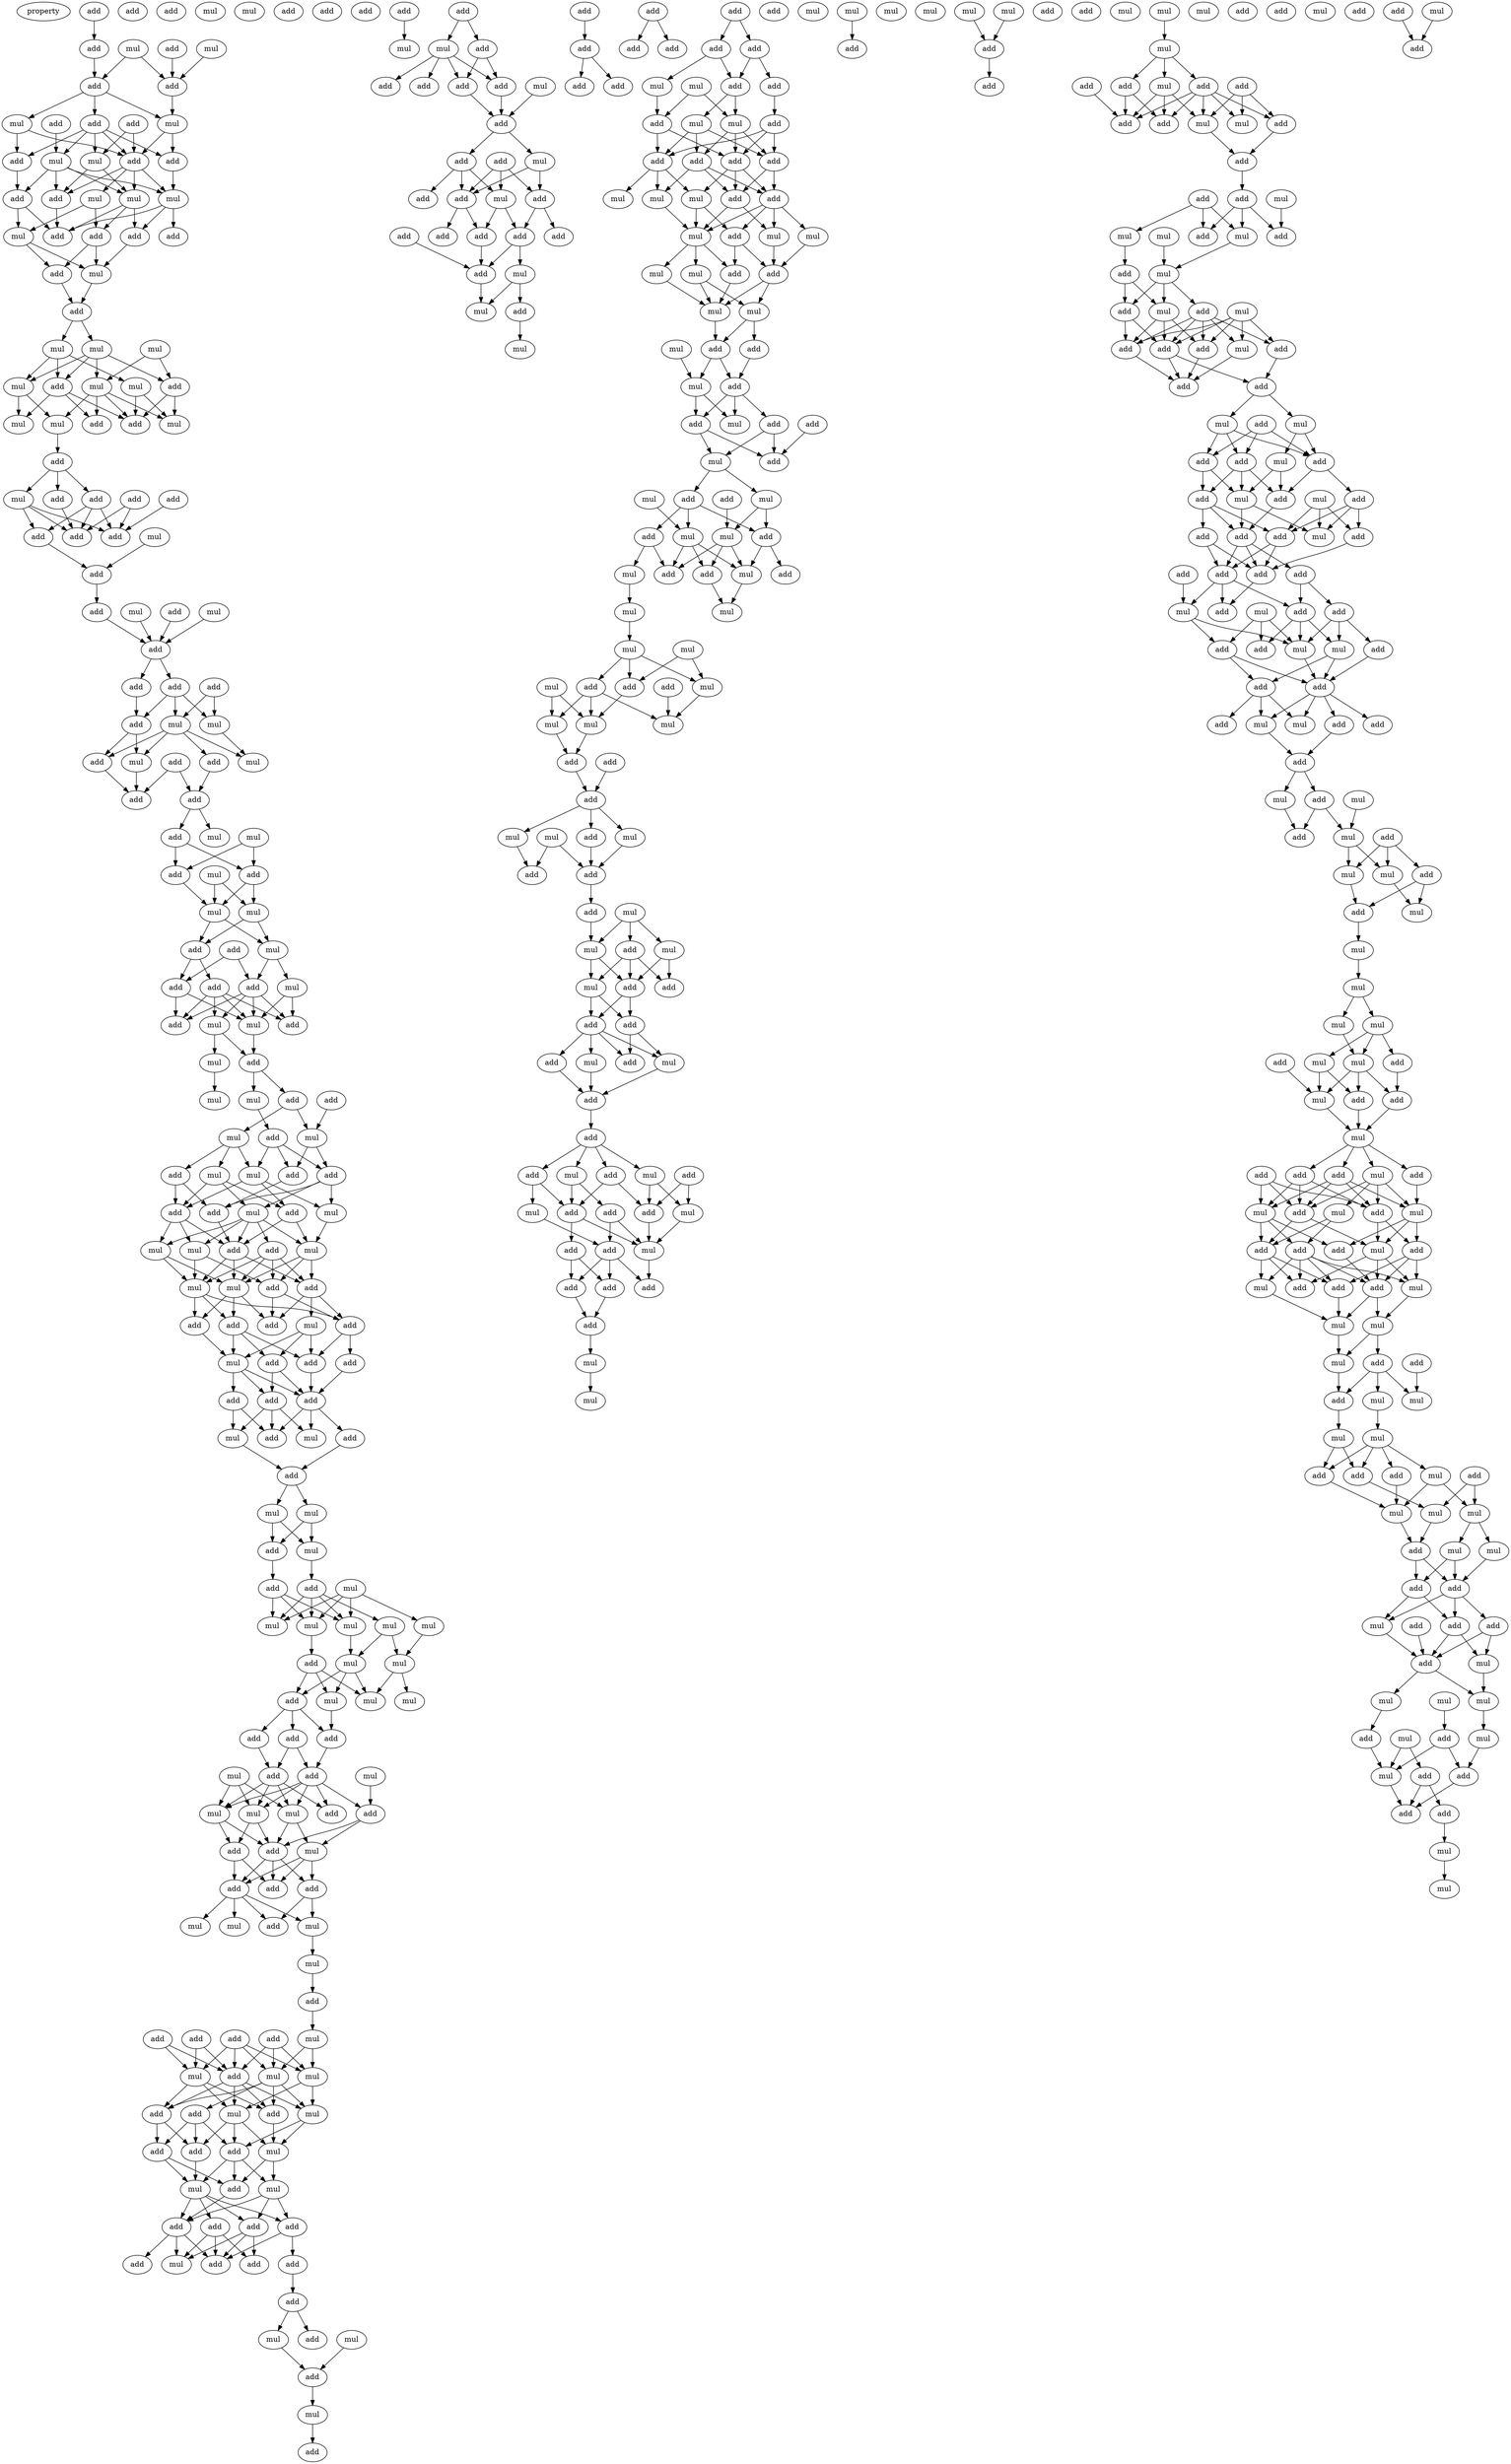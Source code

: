 digraph {
    node [fontcolor=black]
    property [mul=2,lf=1.7]
    0 [ label = add ];
    1 [ label = add ];
    2 [ label = mul ];
    3 [ label = add ];
    4 [ label = mul ];
    5 [ label = add ];
    6 [ label = add ];
    7 [ label = mul ];
    8 [ label = mul ];
    9 [ label = add ];
    10 [ label = add ];
    11 [ label = add ];
    12 [ label = add ];
    13 [ label = mul ];
    14 [ label = add ];
    15 [ label = add ];
    16 [ label = mul ];
    17 [ label = mul ];
    18 [ label = mul ];
    19 [ label = mul ];
    20 [ label = add ];
    21 [ label = add ];
    22 [ label = add ];
    23 [ label = add ];
    24 [ label = mul ];
    25 [ label = add ];
    26 [ label = add ];
    27 [ label = mul ];
    28 [ label = add ];
    29 [ label = add ];
    30 [ label = mul ];
    31 [ label = mul ];
    32 [ label = mul ];
    33 [ label = mul ];
    34 [ label = mul ];
    35 [ label = add ];
    36 [ label = mul ];
    37 [ label = add ];
    38 [ label = add ];
    39 [ label = mul ];
    40 [ label = mul ];
    41 [ label = add ];
    42 [ label = mul ];
    43 [ label = add ];
    44 [ label = add ];
    45 [ label = add ];
    46 [ label = add ];
    47 [ label = mul ];
    48 [ label = add ];
    49 [ label = add ];
    50 [ label = add ];
    51 [ label = mul ];
    52 [ label = add ];
    53 [ label = add ];
    54 [ label = add ];
    55 [ label = mul ];
    56 [ label = add ];
    57 [ label = add ];
    58 [ label = mul ];
    59 [ label = add ];
    60 [ label = add ];
    61 [ label = add ];
    62 [ label = add ];
    63 [ label = add ];
    64 [ label = mul ];
    65 [ label = add ];
    66 [ label = mul ];
    67 [ label = add ];
    68 [ label = mul ];
    69 [ label = add ];
    70 [ label = add ];
    71 [ label = mul ];
    72 [ label = add ];
    73 [ label = add ];
    74 [ label = mul ];
    75 [ label = mul ];
    76 [ label = add ];
    77 [ label = mul ];
    78 [ label = mul ];
    79 [ label = add ];
    80 [ label = add ];
    81 [ label = mul ];
    82 [ label = mul ];
    83 [ label = mul ];
    84 [ label = add ];
    85 [ label = add ];
    86 [ label = mul ];
    87 [ label = add ];
    88 [ label = add ];
    89 [ label = add ];
    90 [ label = mul ];
    91 [ label = add ];
    92 [ label = add ];
    93 [ label = mul ];
    94 [ label = mul ];
    95 [ label = add ];
    96 [ label = add ];
    97 [ label = mul ];
    98 [ label = add ];
    99 [ label = mul ];
    100 [ label = add ];
    101 [ label = mul ];
    102 [ label = mul ];
    103 [ label = add ];
    104 [ label = mul ];
    105 [ label = add ];
    106 [ label = mul ];
    107 [ label = add ];
    108 [ label = mul ];
    109 [ label = add ];
    110 [ label = mul ];
    111 [ label = add ];
    112 [ label = add ];
    113 [ label = add ];
    114 [ label = add ];
    115 [ label = mul ];
    116 [ label = mul ];
    117 [ label = mul ];
    118 [ label = add ];
    119 [ label = mul ];
    120 [ label = add ];
    121 [ label = mul ];
    122 [ label = add ];
    123 [ label = add ];
    124 [ label = add ];
    125 [ label = add ];
    126 [ label = mul ];
    127 [ label = add ];
    128 [ label = mul ];
    129 [ label = add ];
    130 [ label = add ];
    131 [ label = add ];
    132 [ label = add ];
    133 [ label = add ];
    134 [ label = mul ];
    135 [ label = mul ];
    136 [ label = mul ];
    137 [ label = add ];
    138 [ label = add ];
    139 [ label = add ];
    140 [ label = mul ];
    141 [ label = mul ];
    142 [ label = add ];
    143 [ label = mul ];
    144 [ label = mul ];
    145 [ label = add ];
    146 [ label = add ];
    147 [ label = mul ];
    148 [ label = mul ];
    149 [ label = mul ];
    150 [ label = mul ];
    151 [ label = mul ];
    152 [ label = add ];
    153 [ label = mul ];
    154 [ label = mul ];
    155 [ label = add ];
    156 [ label = mul ];
    157 [ label = mul ];
    158 [ label = mul ];
    159 [ label = add ];
    160 [ label = add ];
    161 [ label = add ];
    162 [ label = add ];
    163 [ label = mul ];
    164 [ label = add ];
    165 [ label = mul ];
    166 [ label = mul ];
    167 [ label = mul ];
    168 [ label = mul ];
    169 [ label = add ];
    170 [ label = add ];
    171 [ label = mul ];
    172 [ label = add ];
    173 [ label = add ];
    174 [ label = add ];
    175 [ label = add ];
    176 [ label = add ];
    177 [ label = mul ];
    178 [ label = add ];
    179 [ label = mul ];
    180 [ label = mul ];
    181 [ label = add ];
    182 [ label = mul ];
    183 [ label = add ];
    184 [ label = add ];
    185 [ label = mul ];
    186 [ label = add ];
    187 [ label = add ];
    188 [ label = add ];
    189 [ label = mul ];
    190 [ label = mul ];
    191 [ label = mul ];
    192 [ label = add ];
    193 [ label = mul ];
    194 [ label = mul ];
    195 [ label = add ];
    196 [ label = add ];
    197 [ label = add ];
    198 [ label = mul ];
    199 [ label = add ];
    200 [ label = add ];
    201 [ label = add ];
    202 [ label = mul ];
    203 [ label = mul ];
    204 [ label = add ];
    205 [ label = add ];
    206 [ label = add ];
    207 [ label = add ];
    208 [ label = add ];
    209 [ label = add ];
    210 [ label = add ];
    211 [ label = add ];
    212 [ label = mul ];
    213 [ label = add ];
    214 [ label = add ];
    215 [ label = mul ];
    216 [ label = mul ];
    217 [ label = add ];
    218 [ label = add ];
    219 [ label = mul ];
    220 [ label = add ];
    221 [ label = add ];
    222 [ label = add ];
    223 [ label = add ];
    224 [ label = mul ];
    225 [ label = add ];
    226 [ label = mul ];
    227 [ label = add ];
    228 [ label = add ];
    229 [ label = add ];
    230 [ label = mul ];
    231 [ label = add ];
    232 [ label = add ];
    233 [ label = add ];
    234 [ label = mul ];
    235 [ label = add ];
    236 [ label = add ];
    237 [ label = add ];
    238 [ label = mul ];
    239 [ label = add ];
    240 [ label = add ];
    241 [ label = add ];
    242 [ label = add ];
    243 [ label = add ];
    244 [ label = add ];
    245 [ label = add ];
    246 [ label = add ];
    247 [ label = mul ];
    248 [ label = add ];
    249 [ label = mul ];
    250 [ label = mul ];
    251 [ label = add ];
    252 [ label = add ];
    253 [ label = add ];
    254 [ label = add ];
    255 [ label = add ];
    256 [ label = add ];
    257 [ label = add ];
    258 [ label = add ];
    259 [ label = add ];
    260 [ label = add ];
    261 [ label = mul ];
    262 [ label = add ];
    263 [ label = add ];
    264 [ label = add ];
    265 [ label = mul ];
    266 [ label = mul ];
    267 [ label = add ];
    268 [ label = add ];
    269 [ label = mul ];
    270 [ label = add ];
    271 [ label = add ];
    272 [ label = add ];
    273 [ label = add ];
    274 [ label = mul ];
    275 [ label = mul ];
    276 [ label = add ];
    277 [ label = add ];
    278 [ label = mul ];
    279 [ label = mul ];
    280 [ label = mul ];
    281 [ label = add ];
    282 [ label = mul ];
    283 [ label = add ];
    284 [ label = mul ];
    285 [ label = mul ];
    286 [ label = add ];
    287 [ label = mul ];
    288 [ label = mul ];
    289 [ label = add ];
    290 [ label = mul ];
    291 [ label = add ];
    292 [ label = add ];
    293 [ label = mul ];
    294 [ label = mul ];
    295 [ label = add ];
    296 [ label = add ];
    297 [ label = add ];
    298 [ label = mul ];
    299 [ label = add ];
    300 [ label = mul ];
    301 [ label = add ];
    302 [ label = add ];
    303 [ label = mul ];
    304 [ label = mul ];
    305 [ label = add ];
    306 [ label = mul ];
    307 [ label = add ];
    308 [ label = add ];
    309 [ label = mul ];
    310 [ label = add ];
    311 [ label = mul ];
    312 [ label = add ];
    313 [ label = mul ];
    314 [ label = mul ];
    315 [ label = mul ];
    316 [ label = mul ];
    317 [ label = add ];
    318 [ label = mul ];
    319 [ label = add ];
    320 [ label = mul ];
    321 [ label = add ];
    322 [ label = mul ];
    323 [ label = mul ];
    324 [ label = mul ];
    325 [ label = add ];
    326 [ label = add ];
    327 [ label = add ];
    328 [ label = mul ];
    329 [ label = add ];
    330 [ label = mul ];
    331 [ label = mul ];
    332 [ label = mul ];
    333 [ label = add ];
    334 [ label = add ];
    335 [ label = add ];
    336 [ label = mul ];
    337 [ label = mul ];
    338 [ label = add ];
    339 [ label = mul ];
    340 [ label = mul ];
    341 [ label = add ];
    342 [ label = add ];
    343 [ label = mul ];
    344 [ label = add ];
    345 [ label = add ];
    346 [ label = add ];
    347 [ label = mul ];
    348 [ label = add ];
    349 [ label = add ];
    350 [ label = mul ];
    351 [ label = add ];
    352 [ label = add ];
    353 [ label = add ];
    354 [ label = mul ];
    355 [ label = add ];
    356 [ label = mul ];
    357 [ label = add ];
    358 [ label = add ];
    359 [ label = mul ];
    360 [ label = add ];
    361 [ label = mul ];
    362 [ label = add ];
    363 [ label = mul ];
    364 [ label = add ];
    365 [ label = add ];
    366 [ label = add ];
    367 [ label = add ];
    368 [ label = add ];
    369 [ label = mul ];
    370 [ label = add ];
    371 [ label = mul ];
    372 [ label = mul ];
    373 [ label = mul ];
    374 [ label = mul ];
    375 [ label = mul ];
    376 [ label = add ];
    377 [ label = add ];
    378 [ label = add ];
    379 [ label = add ];
    380 [ label = mul ];
    381 [ label = mul ];
    382 [ label = mul ];
    383 [ label = add ];
    384 [ label = mul ];
    385 [ label = add ];
    386 [ label = add ];
    387 [ label = add ];
    388 [ label = add ];
    389 [ label = add ];
    390 [ label = mul ];
    391 [ label = add ];
    392 [ label = mul ];
    393 [ label = add ];
    394 [ label = add ];
    395 [ label = mul ];
    396 [ label = add ];
    397 [ label = mul ];
    398 [ label = mul ];
    399 [ label = mul ];
    400 [ label = add ];
    401 [ label = add ];
    402 [ label = add ];
    403 [ label = mul ];
    404 [ label = add ];
    405 [ label = add ];
    406 [ label = mul ];
    407 [ label = mul ];
    408 [ label = add ];
    409 [ label = mul ];
    410 [ label = add ];
    411 [ label = add ];
    412 [ label = add ];
    413 [ label = add ];
    414 [ label = add ];
    415 [ label = add ];
    416 [ label = mul ];
    417 [ label = mul ];
    418 [ label = mul ];
    419 [ label = add ];
    420 [ label = add ];
    421 [ label = add ];
    422 [ label = mul ];
    423 [ label = mul ];
    424 [ label = add ];
    425 [ label = add ];
    426 [ label = add ];
    427 [ label = add ];
    428 [ label = mul ];
    429 [ label = add ];
    430 [ label = add ];
    431 [ label = add ];
    432 [ label = add ];
    433 [ label = add ];
    434 [ label = add ];
    435 [ label = add ];
    436 [ label = add ];
    437 [ label = mul ];
    438 [ label = mul ];
    439 [ label = add ];
    440 [ label = add ];
    441 [ label = add ];
    442 [ label = mul ];
    443 [ label = add ];
    444 [ label = mul ];
    445 [ label = add ];
    446 [ label = add ];
    447 [ label = add ];
    448 [ label = mul ];
    449 [ label = add ];
    450 [ label = mul ];
    451 [ label = add ];
    452 [ label = add ];
    453 [ label = add ];
    454 [ label = mul ];
    455 [ label = add ];
    456 [ label = mul ];
    457 [ label = add ];
    458 [ label = mul ];
    459 [ label = add ];
    460 [ label = add ];
    461 [ label = mul ];
    462 [ label = mul ];
    463 [ label = add ];
    464 [ label = mul ];
    465 [ label = mul ];
    466 [ label = add ];
    467 [ label = add ];
    468 [ label = mul ];
    469 [ label = mul ];
    470 [ label = mul ];
    471 [ label = mul ];
    472 [ label = mul ];
    473 [ label = add ];
    474 [ label = add ];
    475 [ label = mul ];
    476 [ label = mul ];
    477 [ label = mul ];
    478 [ label = add ];
    479 [ label = add ];
    480 [ label = mul ];
    481 [ label = add ];
    482 [ label = mul ];
    483 [ label = add ];
    484 [ label = add ];
    485 [ label = add ];
    486 [ label = add ];
    487 [ label = mul ];
    488 [ label = mul ];
    489 [ label = add ];
    490 [ label = mul ];
    491 [ label = add ];
    492 [ label = add ];
    493 [ label = add ];
    494 [ label = mul ];
    495 [ label = add ];
    496 [ label = mul ];
    497 [ label = add ];
    498 [ label = mul ];
    499 [ label = add ];
    500 [ label = add ];
    501 [ label = mul ];
    502 [ label = mul ];
    503 [ label = add ];
    504 [ label = add ];
    505 [ label = mul ];
    506 [ label = mul ];
    507 [ label = mul ];
    508 [ label = add ];
    509 [ label = mul ];
    510 [ label = mul ];
    511 [ label = add ];
    512 [ label = add ];
    513 [ label = add ];
    514 [ label = mul ];
    515 [ label = add ];
    516 [ label = mul ];
    517 [ label = mul ];
    518 [ label = mul ];
    519 [ label = mul ];
    520 [ label = add ];
    521 [ label = mul ];
    522 [ label = add ];
    523 [ label = add ];
    524 [ label = mul ];
    525 [ label = add ];
    526 [ label = add ];
    527 [ label = add ];
    528 [ label = add ];
    529 [ label = mul ];
    530 [ label = mul ];
    531 [ label = mul ];
    532 [ label = mul ];
    533 [ label = add ];
    534 [ label = add ];
    535 [ label = mul ];
    536 [ label = mul ];
    537 [ label = add ];
    538 [ label = mul ];
    539 [ label = add ];
    540 [ label = add ];
    541 [ label = add ];
    542 [ label = mul ];
    543 [ label = add ];
    544 [ label = add ];
    545 [ label = mul ];
    546 [ label = mul ];
    547 [ label = add ];
    0 -> 3 [ name = 0 ];
    1 -> 5 [ name = 1 ];
    2 -> 5 [ name = 2 ];
    3 -> 6 [ name = 3 ];
    4 -> 5 [ name = 4 ];
    4 -> 6 [ name = 5 ];
    5 -> 8 [ name = 6 ];
    6 -> 7 [ name = 7 ];
    6 -> 8 [ name = 8 ];
    6 -> 9 [ name = 9 ];
    7 -> 12 [ name = 10 ];
    7 -> 15 [ name = 11 ];
    8 -> 12 [ name = 12 ];
    8 -> 14 [ name = 13 ];
    9 -> 12 [ name = 14 ];
    9 -> 13 [ name = 15 ];
    9 -> 14 [ name = 16 ];
    9 -> 15 [ name = 17 ];
    9 -> 16 [ name = 18 ];
    10 -> 12 [ name = 19 ];
    10 -> 16 [ name = 20 ];
    11 -> 13 [ name = 21 ];
    12 -> 17 [ name = 22 ];
    12 -> 18 [ name = 23 ];
    12 -> 19 [ name = 24 ];
    12 -> 20 [ name = 25 ];
    13 -> 17 [ name = 26 ];
    13 -> 19 [ name = 27 ];
    13 -> 20 [ name = 28 ];
    13 -> 21 [ name = 29 ];
    14 -> 19 [ name = 30 ];
    15 -> 21 [ name = 31 ];
    16 -> 17 [ name = 32 ];
    16 -> 20 [ name = 33 ];
    17 -> 22 [ name = 34 ];
    17 -> 25 [ name = 35 ];
    17 -> 26 [ name = 36 ];
    18 -> 24 [ name = 37 ];
    18 -> 26 [ name = 38 ];
    19 -> 22 [ name = 39 ];
    19 -> 23 [ name = 40 ];
    19 -> 25 [ name = 41 ];
    20 -> 25 [ name = 42 ];
    21 -> 24 [ name = 43 ];
    21 -> 25 [ name = 44 ];
    22 -> 27 [ name = 45 ];
    24 -> 27 [ name = 46 ];
    24 -> 28 [ name = 47 ];
    26 -> 27 [ name = 48 ];
    26 -> 28 [ name = 49 ];
    27 -> 29 [ name = 50 ];
    28 -> 29 [ name = 51 ];
    29 -> 30 [ name = 52 ];
    29 -> 31 [ name = 53 ];
    30 -> 33 [ name = 54 ];
    30 -> 34 [ name = 55 ];
    30 -> 35 [ name = 56 ];
    30 -> 37 [ name = 57 ];
    31 -> 33 [ name = 58 ];
    31 -> 35 [ name = 59 ];
    31 -> 36 [ name = 60 ];
    32 -> 34 [ name = 61 ];
    32 -> 37 [ name = 62 ];
    33 -> 40 [ name = 63 ];
    33 -> 42 [ name = 64 ];
    34 -> 38 [ name = 65 ];
    34 -> 39 [ name = 66 ];
    34 -> 41 [ name = 67 ];
    34 -> 42 [ name = 68 ];
    35 -> 38 [ name = 69 ];
    35 -> 40 [ name = 70 ];
    35 -> 41 [ name = 71 ];
    36 -> 38 [ name = 72 ];
    36 -> 39 [ name = 73 ];
    37 -> 38 [ name = 74 ];
    37 -> 39 [ name = 75 ];
    42 -> 43 [ name = 76 ];
    43 -> 44 [ name = 77 ];
    43 -> 45 [ name = 78 ];
    43 -> 47 [ name = 79 ];
    44 -> 49 [ name = 80 ];
    45 -> 49 [ name = 81 ];
    45 -> 52 [ name = 82 ];
    45 -> 53 [ name = 83 ];
    46 -> 49 [ name = 84 ];
    46 -> 52 [ name = 85 ];
    47 -> 49 [ name = 86 ];
    47 -> 52 [ name = 87 ];
    47 -> 53 [ name = 88 ];
    48 -> 52 [ name = 89 ];
    51 -> 54 [ name = 90 ];
    53 -> 54 [ name = 91 ];
    54 -> 57 [ name = 92 ];
    55 -> 59 [ name = 93 ];
    56 -> 59 [ name = 94 ];
    57 -> 59 [ name = 95 ];
    58 -> 59 [ name = 96 ];
    59 -> 61 [ name = 97 ];
    59 -> 63 [ name = 98 ];
    61 -> 65 [ name = 99 ];
    62 -> 64 [ name = 100 ];
    62 -> 66 [ name = 101 ];
    63 -> 64 [ name = 102 ];
    63 -> 65 [ name = 103 ];
    63 -> 66 [ name = 104 ];
    64 -> 71 [ name = 105 ];
    65 -> 68 [ name = 106 ];
    65 -> 70 [ name = 107 ];
    66 -> 68 [ name = 108 ];
    66 -> 69 [ name = 109 ];
    66 -> 70 [ name = 110 ];
    66 -> 71 [ name = 111 ];
    67 -> 72 [ name = 112 ];
    67 -> 73 [ name = 113 ];
    68 -> 72 [ name = 114 ];
    69 -> 73 [ name = 115 ];
    70 -> 72 [ name = 116 ];
    73 -> 74 [ name = 117 ];
    73 -> 76 [ name = 118 ];
    75 -> 79 [ name = 119 ];
    75 -> 80 [ name = 120 ];
    76 -> 79 [ name = 121 ];
    76 -> 80 [ name = 122 ];
    78 -> 81 [ name = 123 ];
    78 -> 82 [ name = 124 ];
    79 -> 81 [ name = 125 ];
    79 -> 82 [ name = 126 ];
    80 -> 82 [ name = 127 ];
    81 -> 83 [ name = 128 ];
    81 -> 84 [ name = 129 ];
    82 -> 83 [ name = 130 ];
    82 -> 84 [ name = 131 ];
    83 -> 86 [ name = 132 ];
    83 -> 87 [ name = 133 ];
    84 -> 88 [ name = 134 ];
    84 -> 89 [ name = 135 ];
    85 -> 87 [ name = 136 ];
    85 -> 89 [ name = 137 ];
    86 -> 90 [ name = 138 ];
    86 -> 91 [ name = 139 ];
    87 -> 90 [ name = 140 ];
    87 -> 91 [ name = 141 ];
    87 -> 92 [ name = 142 ];
    87 -> 93 [ name = 143 ];
    88 -> 90 [ name = 144 ];
    88 -> 91 [ name = 145 ];
    88 -> 92 [ name = 146 ];
    88 -> 93 [ name = 147 ];
    89 -> 90 [ name = 148 ];
    89 -> 92 [ name = 149 ];
    90 -> 95 [ name = 150 ];
    93 -> 94 [ name = 151 ];
    93 -> 95 [ name = 152 ];
    94 -> 97 [ name = 153 ];
    95 -> 96 [ name = 154 ];
    95 -> 99 [ name = 155 ];
    96 -> 101 [ name = 156 ];
    96 -> 102 [ name = 157 ];
    98 -> 102 [ name = 158 ];
    99 -> 100 [ name = 159 ];
    100 -> 104 [ name = 160 ];
    100 -> 105 [ name = 161 ];
    100 -> 107 [ name = 162 ];
    101 -> 103 [ name = 163 ];
    101 -> 104 [ name = 164 ];
    101 -> 106 [ name = 165 ];
    102 -> 105 [ name = 166 ];
    102 -> 107 [ name = 167 ];
    103 -> 109 [ name = 168 ];
    103 -> 111 [ name = 169 ];
    104 -> 109 [ name = 170 ];
    104 -> 110 [ name = 171 ];
    104 -> 112 [ name = 172 ];
    105 -> 111 [ name = 173 ];
    106 -> 108 [ name = 174 ];
    106 -> 109 [ name = 175 ];
    106 -> 112 [ name = 176 ];
    107 -> 108 [ name = 177 ];
    107 -> 110 [ name = 178 ];
    107 -> 111 [ name = 179 ];
    108 -> 113 [ name = 180 ];
    108 -> 114 [ name = 181 ];
    108 -> 115 [ name = 182 ];
    108 -> 116 [ name = 183 ];
    108 -> 117 [ name = 184 ];
    109 -> 113 [ name = 185 ];
    109 -> 116 [ name = 186 ];
    109 -> 117 [ name = 187 ];
    110 -> 115 [ name = 188 ];
    111 -> 113 [ name = 189 ];
    112 -> 113 [ name = 190 ];
    112 -> 115 [ name = 191 ];
    113 -> 118 [ name = 192 ];
    113 -> 119 [ name = 193 ];
    113 -> 121 [ name = 194 ];
    114 -> 118 [ name = 195 ];
    114 -> 119 [ name = 196 ];
    114 -> 120 [ name = 197 ];
    114 -> 121 [ name = 198 ];
    115 -> 118 [ name = 199 ];
    115 -> 120 [ name = 200 ];
    115 -> 121 [ name = 201 ];
    116 -> 119 [ name = 202 ];
    116 -> 120 [ name = 203 ];
    117 -> 119 [ name = 204 ];
    117 -> 121 [ name = 205 ];
    118 -> 123 [ name = 206 ];
    118 -> 124 [ name = 207 ];
    118 -> 126 [ name = 208 ];
    119 -> 122 [ name = 209 ];
    119 -> 124 [ name = 210 ];
    119 -> 125 [ name = 211 ];
    120 -> 123 [ name = 212 ];
    120 -> 124 [ name = 213 ];
    121 -> 122 [ name = 214 ];
    121 -> 123 [ name = 215 ];
    121 -> 125 [ name = 216 ];
    122 -> 128 [ name = 217 ];
    122 -> 129 [ name = 218 ];
    122 -> 130 [ name = 219 ];
    124 -> 127 [ name = 220 ];
    124 -> 129 [ name = 221 ];
    125 -> 128 [ name = 222 ];
    126 -> 128 [ name = 223 ];
    126 -> 129 [ name = 224 ];
    126 -> 130 [ name = 225 ];
    127 -> 131 [ name = 226 ];
    128 -> 131 [ name = 227 ];
    128 -> 132 [ name = 228 ];
    128 -> 133 [ name = 229 ];
    129 -> 131 [ name = 230 ];
    130 -> 131 [ name = 231 ];
    130 -> 132 [ name = 232 ];
    131 -> 135 [ name = 233 ];
    131 -> 137 [ name = 234 ];
    131 -> 138 [ name = 235 ];
    132 -> 134 [ name = 236 ];
    132 -> 135 [ name = 237 ];
    132 -> 138 [ name = 238 ];
    133 -> 134 [ name = 239 ];
    133 -> 138 [ name = 240 ];
    134 -> 139 [ name = 241 ];
    137 -> 139 [ name = 242 ];
    139 -> 140 [ name = 243 ];
    139 -> 141 [ name = 244 ];
    140 -> 142 [ name = 245 ];
    140 -> 143 [ name = 246 ];
    141 -> 142 [ name = 247 ];
    141 -> 143 [ name = 248 ];
    142 -> 146 [ name = 249 ];
    143 -> 145 [ name = 250 ];
    144 -> 147 [ name = 251 ];
    144 -> 149 [ name = 252 ];
    144 -> 150 [ name = 253 ];
    144 -> 151 [ name = 254 ];
    145 -> 147 [ name = 255 ];
    145 -> 148 [ name = 256 ];
    145 -> 149 [ name = 257 ];
    145 -> 151 [ name = 258 ];
    146 -> 147 [ name = 259 ];
    146 -> 149 [ name = 260 ];
    146 -> 151 [ name = 261 ];
    147 -> 153 [ name = 262 ];
    148 -> 153 [ name = 263 ];
    148 -> 154 [ name = 264 ];
    149 -> 152 [ name = 265 ];
    150 -> 154 [ name = 266 ];
    152 -> 155 [ name = 267 ];
    152 -> 157 [ name = 268 ];
    152 -> 158 [ name = 269 ];
    153 -> 155 [ name = 270 ];
    153 -> 157 [ name = 271 ];
    153 -> 158 [ name = 272 ];
    154 -> 156 [ name = 273 ];
    154 -> 157 [ name = 274 ];
    155 -> 159 [ name = 275 ];
    155 -> 160 [ name = 276 ];
    155 -> 161 [ name = 277 ];
    158 -> 159 [ name = 278 ];
    159 -> 162 [ name = 279 ];
    160 -> 164 [ name = 280 ];
    161 -> 162 [ name = 281 ];
    161 -> 164 [ name = 282 ];
    162 -> 166 [ name = 283 ];
    162 -> 167 [ name = 284 ];
    162 -> 168 [ name = 285 ];
    162 -> 169 [ name = 286 ];
    162 -> 170 [ name = 287 ];
    163 -> 170 [ name = 288 ];
    164 -> 166 [ name = 289 ];
    164 -> 167 [ name = 290 ];
    164 -> 168 [ name = 291 ];
    164 -> 169 [ name = 292 ];
    165 -> 166 [ name = 293 ];
    165 -> 167 [ name = 294 ];
    165 -> 168 [ name = 295 ];
    166 -> 171 [ name = 296 ];
    166 -> 172 [ name = 297 ];
    167 -> 172 [ name = 298 ];
    167 -> 173 [ name = 299 ];
    168 -> 172 [ name = 300 ];
    168 -> 173 [ name = 301 ];
    170 -> 171 [ name = 302 ];
    170 -> 172 [ name = 303 ];
    171 -> 174 [ name = 304 ];
    171 -> 175 [ name = 305 ];
    171 -> 176 [ name = 306 ];
    172 -> 174 [ name = 307 ];
    172 -> 175 [ name = 308 ];
    172 -> 176 [ name = 309 ];
    173 -> 175 [ name = 310 ];
    173 -> 176 [ name = 311 ];
    174 -> 180 [ name = 312 ];
    174 -> 181 [ name = 313 ];
    176 -> 177 [ name = 314 ];
    176 -> 179 [ name = 315 ];
    176 -> 180 [ name = 316 ];
    176 -> 181 [ name = 317 ];
    180 -> 182 [ name = 318 ];
    182 -> 183 [ name = 319 ];
    183 -> 185 [ name = 320 ];
    184 -> 189 [ name = 321 ];
    184 -> 190 [ name = 322 ];
    184 -> 192 [ name = 323 ];
    185 -> 189 [ name = 324 ];
    185 -> 190 [ name = 325 ];
    186 -> 191 [ name = 326 ];
    186 -> 192 [ name = 327 ];
    187 -> 189 [ name = 328 ];
    187 -> 190 [ name = 329 ];
    187 -> 191 [ name = 330 ];
    187 -> 192 [ name = 331 ];
    188 -> 191 [ name = 332 ];
    188 -> 192 [ name = 333 ];
    189 -> 194 [ name = 334 ];
    189 -> 195 [ name = 335 ];
    189 -> 196 [ name = 336 ];
    189 -> 197 [ name = 337 ];
    190 -> 193 [ name = 338 ];
    190 -> 194 [ name = 339 ];
    191 -> 193 [ name = 340 ];
    191 -> 196 [ name = 341 ];
    191 -> 197 [ name = 342 ];
    192 -> 193 [ name = 343 ];
    192 -> 194 [ name = 344 ];
    192 -> 196 [ name = 345 ];
    192 -> 197 [ name = 346 ];
    193 -> 198 [ name = 347 ];
    193 -> 199 [ name = 348 ];
    193 -> 200 [ name = 349 ];
    194 -> 198 [ name = 350 ];
    194 -> 199 [ name = 351 ];
    195 -> 199 [ name = 352 ];
    195 -> 200 [ name = 353 ];
    195 -> 201 [ name = 354 ];
    196 -> 200 [ name = 355 ];
    196 -> 201 [ name = 356 ];
    197 -> 198 [ name = 357 ];
    198 -> 202 [ name = 358 ];
    198 -> 204 [ name = 359 ];
    199 -> 202 [ name = 360 ];
    199 -> 203 [ name = 361 ];
    199 -> 204 [ name = 362 ];
    200 -> 203 [ name = 363 ];
    201 -> 203 [ name = 364 ];
    201 -> 204 [ name = 365 ];
    202 -> 205 [ name = 366 ];
    202 -> 206 [ name = 367 ];
    202 -> 207 [ name = 368 ];
    203 -> 205 [ name = 369 ];
    203 -> 206 [ name = 370 ];
    203 -> 207 [ name = 371 ];
    203 -> 208 [ name = 372 ];
    204 -> 207 [ name = 373 ];
    205 -> 209 [ name = 374 ];
    205 -> 211 [ name = 375 ];
    205 -> 212 [ name = 376 ];
    206 -> 209 [ name = 377 ];
    206 -> 210 [ name = 378 ];
    207 -> 209 [ name = 379 ];
    207 -> 212 [ name = 380 ];
    207 -> 213 [ name = 381 ];
    208 -> 209 [ name = 382 ];
    208 -> 211 [ name = 383 ];
    208 -> 212 [ name = 384 ];
    210 -> 214 [ name = 385 ];
    214 -> 215 [ name = 386 ];
    214 -> 217 [ name = 387 ];
    215 -> 218 [ name = 388 ];
    216 -> 218 [ name = 389 ];
    218 -> 219 [ name = 390 ];
    219 -> 221 [ name = 391 ];
    223 -> 224 [ name = 392 ];
    225 -> 226 [ name = 393 ];
    225 -> 227 [ name = 394 ];
    226 -> 228 [ name = 395 ];
    226 -> 229 [ name = 396 ];
    226 -> 231 [ name = 397 ];
    226 -> 232 [ name = 398 ];
    227 -> 231 [ name = 399 ];
    227 -> 232 [ name = 400 ];
    230 -> 233 [ name = 401 ];
    231 -> 233 [ name = 402 ];
    232 -> 233 [ name = 403 ];
    233 -> 234 [ name = 404 ];
    233 -> 236 [ name = 405 ];
    234 -> 237 [ name = 406 ];
    234 -> 240 [ name = 407 ];
    235 -> 237 [ name = 408 ];
    235 -> 238 [ name = 409 ];
    235 -> 240 [ name = 410 ];
    236 -> 238 [ name = 411 ];
    236 -> 239 [ name = 412 ];
    236 -> 240 [ name = 413 ];
    237 -> 242 [ name = 414 ];
    237 -> 245 [ name = 415 ];
    238 -> 241 [ name = 416 ];
    238 -> 242 [ name = 417 ];
    240 -> 241 [ name = 418 ];
    240 -> 243 [ name = 419 ];
    241 -> 246 [ name = 420 ];
    242 -> 246 [ name = 421 ];
    242 -> 247 [ name = 422 ];
    244 -> 246 [ name = 423 ];
    246 -> 249 [ name = 424 ];
    247 -> 248 [ name = 425 ];
    247 -> 249 [ name = 426 ];
    248 -> 250 [ name = 427 ];
    251 -> 252 [ name = 428 ];
    252 -> 253 [ name = 429 ];
    252 -> 254 [ name = 430 ];
    255 -> 256 [ name = 431 ];
    255 -> 257 [ name = 432 ];
    258 -> 259 [ name = 433 ];
    258 -> 260 [ name = 434 ];
    259 -> 262 [ name = 435 ];
    259 -> 264 [ name = 436 ];
    260 -> 264 [ name = 437 ];
    260 -> 265 [ name = 438 ];
    261 -> 266 [ name = 439 ];
    261 -> 268 [ name = 440 ];
    262 -> 267 [ name = 441 ];
    264 -> 266 [ name = 442 ];
    264 -> 269 [ name = 443 ];
    265 -> 268 [ name = 444 ];
    266 -> 270 [ name = 445 ];
    266 -> 271 [ name = 446 ];
    266 -> 272 [ name = 447 ];
    267 -> 270 [ name = 448 ];
    267 -> 271 [ name = 449 ];
    267 -> 273 [ name = 450 ];
    268 -> 270 [ name = 451 ];
    268 -> 273 [ name = 452 ];
    269 -> 271 [ name = 453 ];
    269 -> 272 [ name = 454 ];
    269 -> 273 [ name = 455 ];
    270 -> 276 [ name = 456 ];
    270 -> 277 [ name = 457 ];
    270 -> 278 [ name = 458 ];
    271 -> 276 [ name = 459 ];
    271 -> 277 [ name = 460 ];
    272 -> 274 [ name = 461 ];
    272 -> 276 [ name = 462 ];
    272 -> 277 [ name = 463 ];
    273 -> 274 [ name = 464 ];
    273 -> 275 [ name = 465 ];
    273 -> 278 [ name = 466 ];
    274 -> 279 [ name = 467 ];
    276 -> 279 [ name = 468 ];
    276 -> 280 [ name = 469 ];
    276 -> 281 [ name = 470 ];
    276 -> 282 [ name = 471 ];
    277 -> 279 [ name = 472 ];
    277 -> 282 [ name = 473 ];
    278 -> 279 [ name = 474 ];
    278 -> 281 [ name = 475 ];
    279 -> 284 [ name = 476 ];
    279 -> 285 [ name = 477 ];
    279 -> 286 [ name = 478 ];
    280 -> 283 [ name = 479 ];
    281 -> 283 [ name = 480 ];
    281 -> 286 [ name = 481 ];
    282 -> 283 [ name = 482 ];
    283 -> 287 [ name = 483 ];
    283 -> 288 [ name = 484 ];
    284 -> 288 [ name = 485 ];
    285 -> 287 [ name = 486 ];
    285 -> 288 [ name = 487 ];
    286 -> 288 [ name = 488 ];
    287 -> 289 [ name = 489 ];
    287 -> 291 [ name = 490 ];
    288 -> 289 [ name = 491 ];
    289 -> 292 [ name = 492 ];
    289 -> 293 [ name = 493 ];
    290 -> 293 [ name = 494 ];
    291 -> 292 [ name = 495 ];
    292 -> 294 [ name = 496 ];
    292 -> 295 [ name = 497 ];
    292 -> 297 [ name = 498 ];
    293 -> 294 [ name = 499 ];
    293 -> 295 [ name = 500 ];
    295 -> 298 [ name = 501 ];
    295 -> 299 [ name = 502 ];
    296 -> 299 [ name = 503 ];
    297 -> 298 [ name = 504 ];
    297 -> 299 [ name = 505 ];
    298 -> 301 [ name = 506 ];
    298 -> 303 [ name = 507 ];
    300 -> 306 [ name = 508 ];
    301 -> 305 [ name = 509 ];
    301 -> 306 [ name = 510 ];
    301 -> 307 [ name = 511 ];
    302 -> 304 [ name = 512 ];
    303 -> 304 [ name = 513 ];
    303 -> 307 [ name = 514 ];
    304 -> 308 [ name = 515 ];
    304 -> 310 [ name = 516 ];
    304 -> 311 [ name = 517 ];
    305 -> 309 [ name = 518 ];
    305 -> 310 [ name = 519 ];
    306 -> 308 [ name = 520 ];
    306 -> 310 [ name = 521 ];
    306 -> 311 [ name = 522 ];
    307 -> 311 [ name = 523 ];
    307 -> 312 [ name = 524 ];
    308 -> 313 [ name = 525 ];
    309 -> 314 [ name = 526 ];
    311 -> 313 [ name = 527 ];
    314 -> 315 [ name = 528 ];
    315 -> 319 [ name = 529 ];
    315 -> 320 [ name = 530 ];
    315 -> 321 [ name = 531 ];
    316 -> 320 [ name = 532 ];
    316 -> 321 [ name = 533 ];
    317 -> 323 [ name = 534 ];
    318 -> 322 [ name = 535 ];
    318 -> 324 [ name = 536 ];
    319 -> 322 [ name = 537 ];
    319 -> 323 [ name = 538 ];
    319 -> 324 [ name = 539 ];
    320 -> 323 [ name = 540 ];
    321 -> 324 [ name = 541 ];
    322 -> 326 [ name = 542 ];
    324 -> 326 [ name = 543 ];
    325 -> 327 [ name = 544 ];
    326 -> 327 [ name = 545 ];
    327 -> 329 [ name = 546 ];
    327 -> 330 [ name = 547 ];
    327 -> 332 [ name = 548 ];
    328 -> 333 [ name = 549 ];
    328 -> 334 [ name = 550 ];
    329 -> 333 [ name = 551 ];
    330 -> 334 [ name = 552 ];
    332 -> 333 [ name = 553 ];
    333 -> 335 [ name = 554 ];
    335 -> 337 [ name = 555 ];
    336 -> 337 [ name = 556 ];
    336 -> 338 [ name = 557 ];
    336 -> 340 [ name = 558 ];
    337 -> 343 [ name = 559 ];
    337 -> 344 [ name = 560 ];
    338 -> 341 [ name = 561 ];
    338 -> 343 [ name = 562 ];
    338 -> 344 [ name = 563 ];
    339 -> 342 [ name = 564 ];
    340 -> 341 [ name = 565 ];
    340 -> 344 [ name = 566 ];
    343 -> 345 [ name = 567 ];
    343 -> 346 [ name = 568 ];
    344 -> 345 [ name = 569 ];
    344 -> 346 [ name = 570 ];
    345 -> 347 [ name = 571 ];
    345 -> 348 [ name = 572 ];
    346 -> 347 [ name = 573 ];
    346 -> 348 [ name = 574 ];
    346 -> 349 [ name = 575 ];
    346 -> 350 [ name = 576 ];
    347 -> 351 [ name = 577 ];
    349 -> 351 [ name = 578 ];
    350 -> 351 [ name = 579 ];
    351 -> 352 [ name = 580 ];
    352 -> 353 [ name = 581 ];
    352 -> 354 [ name = 582 ];
    352 -> 355 [ name = 583 ];
    352 -> 356 [ name = 584 ];
    353 -> 359 [ name = 585 ];
    353 -> 360 [ name = 586 ];
    354 -> 360 [ name = 587 ];
    354 -> 362 [ name = 588 ];
    355 -> 358 [ name = 589 ];
    355 -> 360 [ name = 590 ];
    356 -> 358 [ name = 591 ];
    356 -> 361 [ name = 592 ];
    357 -> 358 [ name = 593 ];
    357 -> 361 [ name = 594 ];
    358 -> 363 [ name = 595 ];
    359 -> 364 [ name = 596 ];
    360 -> 363 [ name = 597 ];
    360 -> 365 [ name = 598 ];
    361 -> 363 [ name = 599 ];
    362 -> 363 [ name = 600 ];
    362 -> 364 [ name = 601 ];
    363 -> 367 [ name = 602 ];
    364 -> 366 [ name = 603 ];
    364 -> 367 [ name = 604 ];
    364 -> 368 [ name = 605 ];
    365 -> 366 [ name = 606 ];
    365 -> 368 [ name = 607 ];
    366 -> 370 [ name = 608 ];
    368 -> 370 [ name = 609 ];
    370 -> 372 [ name = 610 ];
    372 -> 373 [ name = 611 ];
    374 -> 376 [ name = 612 ];
    375 -> 376 [ name = 613 ];
    376 -> 377 [ name = 614 ];
    381 -> 382 [ name = 615 ];
    382 -> 384 [ name = 616 ];
    382 -> 385 [ name = 617 ];
    382 -> 387 [ name = 618 ];
    383 -> 388 [ name = 619 ];
    384 -> 388 [ name = 620 ];
    384 -> 389 [ name = 621 ];
    384 -> 392 [ name = 622 ];
    385 -> 388 [ name = 623 ];
    385 -> 389 [ name = 624 ];
    385 -> 390 [ name = 625 ];
    385 -> 391 [ name = 626 ];
    385 -> 392 [ name = 627 ];
    386 -> 390 [ name = 628 ];
    386 -> 391 [ name = 629 ];
    386 -> 392 [ name = 630 ];
    387 -> 388 [ name = 631 ];
    387 -> 389 [ name = 632 ];
    391 -> 393 [ name = 633 ];
    392 -> 393 [ name = 634 ];
    393 -> 396 [ name = 635 ];
    394 -> 397 [ name = 636 ];
    394 -> 399 [ name = 637 ];
    394 -> 400 [ name = 638 ];
    395 -> 401 [ name = 639 ];
    396 -> 399 [ name = 640 ];
    396 -> 400 [ name = 641 ];
    396 -> 401 [ name = 642 ];
    397 -> 402 [ name = 643 ];
    398 -> 403 [ name = 644 ];
    399 -> 403 [ name = 645 ];
    402 -> 404 [ name = 646 ];
    402 -> 406 [ name = 647 ];
    403 -> 404 [ name = 648 ];
    403 -> 405 [ name = 649 ];
    403 -> 406 [ name = 650 ];
    404 -> 410 [ name = 651 ];
    404 -> 411 [ name = 652 ];
    405 -> 408 [ name = 653 ];
    405 -> 409 [ name = 654 ];
    405 -> 410 [ name = 655 ];
    405 -> 411 [ name = 656 ];
    405 -> 412 [ name = 657 ];
    406 -> 410 [ name = 658 ];
    406 -> 411 [ name = 659 ];
    406 -> 412 [ name = 660 ];
    407 -> 408 [ name = 661 ];
    407 -> 409 [ name = 662 ];
    407 -> 410 [ name = 663 ];
    407 -> 411 [ name = 664 ];
    407 -> 412 [ name = 665 ];
    408 -> 413 [ name = 666 ];
    409 -> 414 [ name = 667 ];
    410 -> 413 [ name = 668 ];
    410 -> 414 [ name = 669 ];
    411 -> 414 [ name = 670 ];
    412 -> 414 [ name = 671 ];
    413 -> 416 [ name = 672 ];
    413 -> 417 [ name = 673 ];
    415 -> 419 [ name = 674 ];
    415 -> 420 [ name = 675 ];
    415 -> 421 [ name = 676 ];
    416 -> 418 [ name = 677 ];
    416 -> 420 [ name = 678 ];
    417 -> 419 [ name = 679 ];
    417 -> 420 [ name = 680 ];
    417 -> 421 [ name = 681 ];
    418 -> 423 [ name = 682 ];
    418 -> 424 [ name = 683 ];
    419 -> 423 [ name = 684 ];
    419 -> 424 [ name = 685 ];
    419 -> 425 [ name = 686 ];
    420 -> 424 [ name = 687 ];
    420 -> 426 [ name = 688 ];
    421 -> 423 [ name = 689 ];
    421 -> 425 [ name = 690 ];
    422 -> 427 [ name = 691 ];
    422 -> 428 [ name = 692 ];
    422 -> 429 [ name = 693 ];
    423 -> 428 [ name = 694 ];
    423 -> 431 [ name = 695 ];
    424 -> 431 [ name = 696 ];
    425 -> 427 [ name = 697 ];
    425 -> 430 [ name = 698 ];
    425 -> 431 [ name = 699 ];
    426 -> 427 [ name = 700 ];
    426 -> 428 [ name = 701 ];
    426 -> 429 [ name = 702 ];
    427 -> 432 [ name = 703 ];
    427 -> 435 [ name = 704 ];
    429 -> 432 [ name = 705 ];
    430 -> 432 [ name = 706 ];
    430 -> 435 [ name = 707 ];
    431 -> 432 [ name = 708 ];
    431 -> 434 [ name = 709 ];
    431 -> 435 [ name = 710 ];
    432 -> 439 [ name = 711 ];
    433 -> 437 [ name = 712 ];
    434 -> 436 [ name = 713 ];
    434 -> 440 [ name = 714 ];
    435 -> 437 [ name = 715 ];
    435 -> 439 [ name = 716 ];
    435 -> 440 [ name = 717 ];
    436 -> 442 [ name = 718 ];
    436 -> 444 [ name = 719 ];
    436 -> 445 [ name = 720 ];
    437 -> 442 [ name = 721 ];
    437 -> 443 [ name = 722 ];
    438 -> 441 [ name = 723 ];
    438 -> 442 [ name = 724 ];
    438 -> 443 [ name = 725 ];
    440 -> 441 [ name = 726 ];
    440 -> 442 [ name = 727 ];
    440 -> 444 [ name = 728 ];
    442 -> 447 [ name = 729 ];
    443 -> 446 [ name = 730 ];
    443 -> 447 [ name = 731 ];
    444 -> 446 [ name = 732 ];
    444 -> 447 [ name = 733 ];
    445 -> 447 [ name = 734 ];
    446 -> 448 [ name = 735 ];
    446 -> 450 [ name = 736 ];
    446 -> 452 [ name = 737 ];
    447 -> 448 [ name = 738 ];
    447 -> 449 [ name = 739 ];
    447 -> 450 [ name = 740 ];
    447 -> 451 [ name = 741 ];
    448 -> 453 [ name = 742 ];
    449 -> 453 [ name = 743 ];
    453 -> 457 [ name = 744 ];
    453 -> 458 [ name = 745 ];
    456 -> 461 [ name = 746 ];
    457 -> 460 [ name = 747 ];
    457 -> 461 [ name = 748 ];
    458 -> 460 [ name = 749 ];
    459 -> 462 [ name = 750 ];
    459 -> 463 [ name = 751 ];
    459 -> 464 [ name = 752 ];
    461 -> 462 [ name = 753 ];
    461 -> 464 [ name = 754 ];
    462 -> 465 [ name = 755 ];
    463 -> 465 [ name = 756 ];
    463 -> 466 [ name = 757 ];
    464 -> 466 [ name = 758 ];
    466 -> 468 [ name = 759 ];
    468 -> 470 [ name = 760 ];
    470 -> 471 [ name = 761 ];
    470 -> 472 [ name = 762 ];
    471 -> 475 [ name = 763 ];
    472 -> 474 [ name = 764 ];
    472 -> 475 [ name = 765 ];
    472 -> 476 [ name = 766 ];
    473 -> 477 [ name = 767 ];
    474 -> 479 [ name = 768 ];
    475 -> 477 [ name = 769 ];
    475 -> 478 [ name = 770 ];
    475 -> 479 [ name = 771 ];
    476 -> 477 [ name = 772 ];
    476 -> 478 [ name = 773 ];
    477 -> 480 [ name = 774 ];
    478 -> 480 [ name = 775 ];
    479 -> 480 [ name = 776 ];
    480 -> 482 [ name = 777 ];
    480 -> 483 [ name = 778 ];
    480 -> 484 [ name = 779 ];
    480 -> 485 [ name = 780 ];
    481 -> 486 [ name = 781 ];
    481 -> 489 [ name = 782 ];
    481 -> 490 [ name = 783 ];
    482 -> 486 [ name = 784 ];
    482 -> 487 [ name = 785 ];
    482 -> 488 [ name = 786 ];
    482 -> 489 [ name = 787 ];
    483 -> 486 [ name = 788 ];
    483 -> 488 [ name = 789 ];
    483 -> 489 [ name = 790 ];
    483 -> 490 [ name = 791 ];
    484 -> 486 [ name = 792 ];
    484 -> 489 [ name = 793 ];
    484 -> 490 [ name = 794 ];
    485 -> 488 [ name = 795 ];
    486 -> 493 [ name = 796 ];
    486 -> 494 [ name = 797 ];
    487 -> 493 [ name = 798 ];
    487 -> 495 [ name = 799 ];
    488 -> 491 [ name = 800 ];
    488 -> 492 [ name = 801 ];
    488 -> 494 [ name = 802 ];
    489 -> 491 [ name = 803 ];
    489 -> 494 [ name = 804 ];
    490 -> 492 [ name = 805 ];
    490 -> 493 [ name = 806 ];
    490 -> 495 [ name = 807 ];
    491 -> 497 [ name = 808 ];
    491 -> 498 [ name = 809 ];
    491 -> 500 [ name = 810 ];
    492 -> 497 [ name = 811 ];
    493 -> 496 [ name = 812 ];
    493 -> 499 [ name = 813 ];
    493 -> 500 [ name = 814 ];
    494 -> 497 [ name = 815 ];
    494 -> 498 [ name = 816 ];
    494 -> 499 [ name = 817 ];
    495 -> 496 [ name = 818 ];
    495 -> 497 [ name = 819 ];
    495 -> 498 [ name = 820 ];
    495 -> 499 [ name = 821 ];
    495 -> 500 [ name = 822 ];
    496 -> 501 [ name = 823 ];
    497 -> 501 [ name = 824 ];
    497 -> 502 [ name = 825 ];
    498 -> 502 [ name = 826 ];
    500 -> 501 [ name = 827 ];
    501 -> 505 [ name = 828 ];
    502 -> 503 [ name = 829 ];
    502 -> 505 [ name = 830 ];
    503 -> 506 [ name = 831 ];
    503 -> 507 [ name = 832 ];
    503 -> 508 [ name = 833 ];
    504 -> 507 [ name = 834 ];
    505 -> 508 [ name = 835 ];
    506 -> 509 [ name = 836 ];
    508 -> 510 [ name = 837 ];
    509 -> 511 [ name = 838 ];
    509 -> 513 [ name = 839 ];
    509 -> 514 [ name = 840 ];
    509 -> 515 [ name = 841 ];
    510 -> 511 [ name = 842 ];
    510 -> 513 [ name = 843 ];
    511 -> 516 [ name = 844 ];
    512 -> 516 [ name = 845 ];
    512 -> 518 [ name = 846 ];
    513 -> 517 [ name = 847 ];
    514 -> 517 [ name = 848 ];
    514 -> 518 [ name = 849 ];
    515 -> 517 [ name = 850 ];
    516 -> 520 [ name = 851 ];
    517 -> 520 [ name = 852 ];
    518 -> 519 [ name = 853 ];
    518 -> 521 [ name = 854 ];
    519 -> 522 [ name = 855 ];
    520 -> 522 [ name = 856 ];
    520 -> 523 [ name = 857 ];
    521 -> 522 [ name = 858 ];
    521 -> 523 [ name = 859 ];
    522 -> 524 [ name = 860 ];
    522 -> 525 [ name = 861 ];
    522 -> 527 [ name = 862 ];
    523 -> 524 [ name = 863 ];
    523 -> 525 [ name = 864 ];
    524 -> 528 [ name = 865 ];
    525 -> 528 [ name = 866 ];
    525 -> 529 [ name = 867 ];
    526 -> 528 [ name = 868 ];
    527 -> 528 [ name = 869 ];
    527 -> 529 [ name = 870 ];
    528 -> 530 [ name = 871 ];
    528 -> 532 [ name = 872 ];
    529 -> 532 [ name = 873 ];
    530 -> 533 [ name = 874 ];
    531 -> 534 [ name = 875 ];
    532 -> 536 [ name = 876 ];
    533 -> 538 [ name = 877 ];
    534 -> 538 [ name = 878 ];
    534 -> 539 [ name = 879 ];
    535 -> 537 [ name = 880 ];
    535 -> 538 [ name = 881 ];
    536 -> 539 [ name = 882 ];
    537 -> 540 [ name = 883 ];
    537 -> 541 [ name = 884 ];
    538 -> 541 [ name = 885 ];
    539 -> 541 [ name = 886 ];
    540 -> 542 [ name = 887 ];
    542 -> 545 [ name = 888 ];
    544 -> 547 [ name = 889 ];
    546 -> 547 [ name = 890 ];
}
